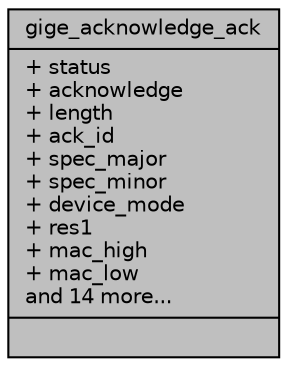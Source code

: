 digraph "gige_acknowledge_ack"
{
 // INTERACTIVE_SVG=YES
  edge [fontname="Helvetica",fontsize="10",labelfontname="Helvetica",labelfontsize="10"];
  node [fontname="Helvetica",fontsize="10",shape=record];
  Node1 [label="{gige_acknowledge_ack\n|+ status\l+ acknowledge\l+ length\l+ ack_id\l+ spec_major\l+ spec_minor\l+ device_mode\l+ res1\l+ mac_high\l+ mac_low\land 14 more...\l|}",height=0.2,width=0.4,color="black", fillcolor="grey75", style="filled", fontcolor="black"];
}
